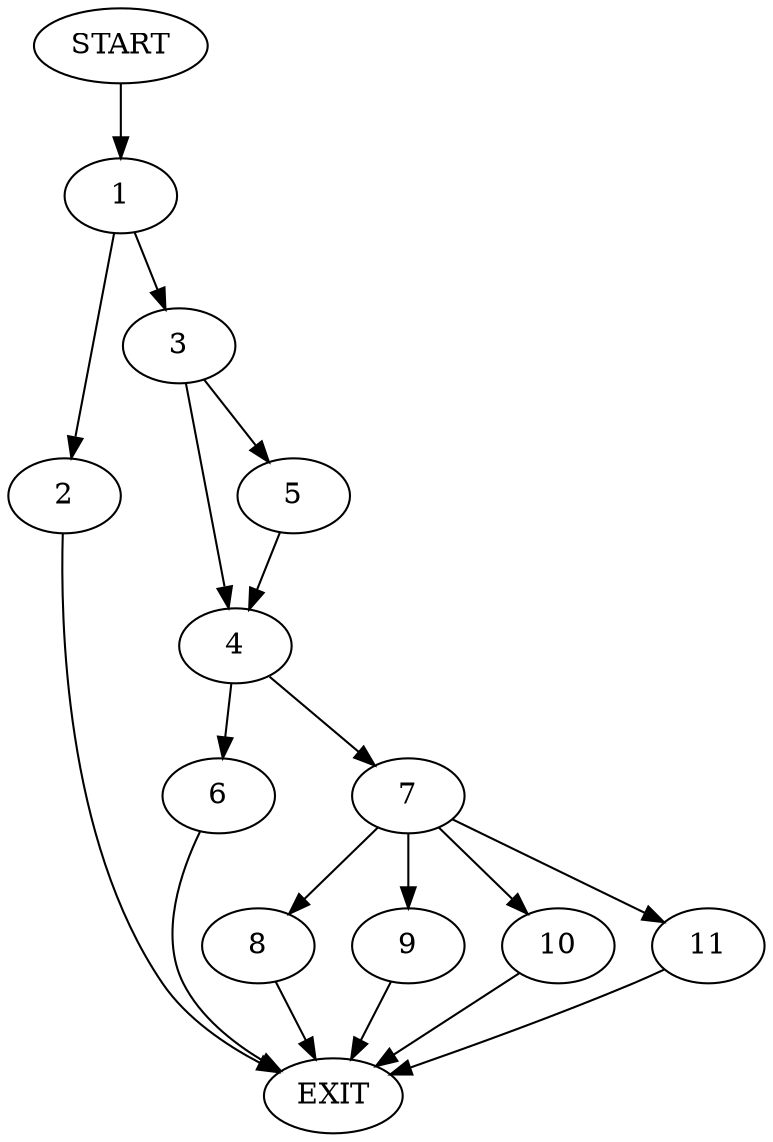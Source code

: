 digraph {
0 [label="START"]
12 [label="EXIT"]
0 -> 1
1 -> 2
1 -> 3
2 -> 12
3 -> 4
3 -> 5
5 -> 4
4 -> 6
4 -> 7
7 -> 8
7 -> 9
7 -> 10
7 -> 11
6 -> 12
11 -> 12
8 -> 12
10 -> 12
9 -> 12
}
